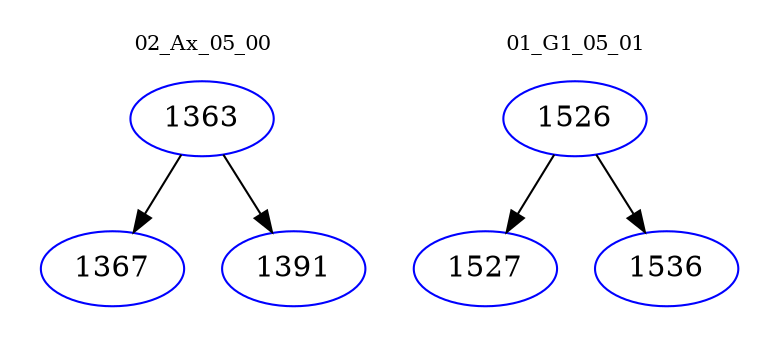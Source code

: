 digraph{
subgraph cluster_0 {
color = white
label = "02_Ax_05_00";
fontsize=10;
T0_1363 [label="1363", color="blue"]
T0_1363 -> T0_1367 [color="black"]
T0_1367 [label="1367", color="blue"]
T0_1363 -> T0_1391 [color="black"]
T0_1391 [label="1391", color="blue"]
}
subgraph cluster_1 {
color = white
label = "01_G1_05_01";
fontsize=10;
T1_1526 [label="1526", color="blue"]
T1_1526 -> T1_1527 [color="black"]
T1_1527 [label="1527", color="blue"]
T1_1526 -> T1_1536 [color="black"]
T1_1536 [label="1536", color="blue"]
}
}
